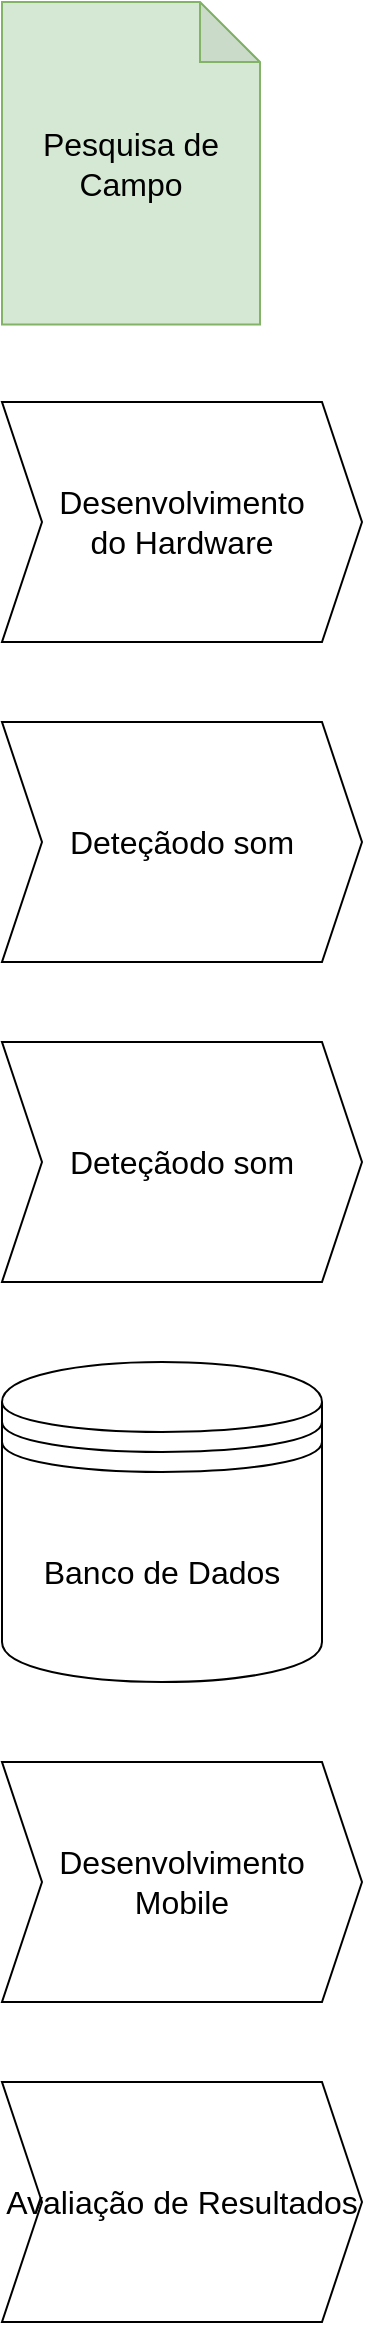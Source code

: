 <mxfile version="26.2.14">
  <diagram name="Página-1" id="rSu4PUZwyo72S_EhJZO-">
    <mxGraphModel dx="504" dy="1081" grid="1" gridSize="10" guides="1" tooltips="1" connect="1" arrows="1" fold="1" page="1" pageScale="1" pageWidth="827" pageHeight="1169" math="0" shadow="0">
      <root>
        <mxCell id="0" />
        <mxCell id="1" parent="0" />
        <mxCell id="hHr_FQHaSUbndE6EKDq0-1" value="&lt;font style=&quot;font-size: 16px;&quot;&gt;Pesquisa de Campo&lt;/font&gt;" style="shape=note;whiteSpace=wrap;html=1;backgroundOutline=1;darkOpacity=0.05;fillColor=#d5e8d4;strokeColor=#82b366;" vertex="1" parent="1">
          <mxGeometry x="40" y="40" width="129" height="161.25" as="geometry" />
        </mxCell>
        <mxCell id="hHr_FQHaSUbndE6EKDq0-2" value="&lt;font style=&quot;font-size: 16px;&quot;&gt;Desenvolvimento&lt;/font&gt;&lt;div&gt;&lt;font style=&quot;font-size: 16px;&quot;&gt;do Hardware&lt;/font&gt;&lt;/div&gt;" style="shape=step;perimeter=stepPerimeter;whiteSpace=wrap;html=1;fixedSize=1;" vertex="1" parent="1">
          <mxGeometry x="40" y="240" width="180" height="120" as="geometry" />
        </mxCell>
        <mxCell id="hHr_FQHaSUbndE6EKDq0-3" value="&lt;span style=&quot;font-size: 16px;&quot;&gt;Deteçãodo som&lt;/span&gt;" style="shape=step;perimeter=stepPerimeter;whiteSpace=wrap;html=1;fixedSize=1;" vertex="1" parent="1">
          <mxGeometry x="40" y="400" width="180" height="120" as="geometry" />
        </mxCell>
        <mxCell id="hHr_FQHaSUbndE6EKDq0-4" value="&lt;span style=&quot;font-size: 16px;&quot;&gt;Deteçãodo som&lt;/span&gt;" style="shape=step;perimeter=stepPerimeter;whiteSpace=wrap;html=1;fixedSize=1;" vertex="1" parent="1">
          <mxGeometry x="40" y="560" width="180" height="120" as="geometry" />
        </mxCell>
        <mxCell id="hHr_FQHaSUbndE6EKDq0-5" value="&lt;font style=&quot;font-size: 16px;&quot;&gt;Banco de Dados&lt;/font&gt;" style="shape=datastore;whiteSpace=wrap;html=1;" vertex="1" parent="1">
          <mxGeometry x="40" y="720" width="160" height="160" as="geometry" />
        </mxCell>
        <mxCell id="hHr_FQHaSUbndE6EKDq0-6" value="&lt;span style=&quot;font-size: 16px;&quot;&gt;Desenvolvimento&lt;/span&gt;&lt;div&gt;&lt;span style=&quot;font-size: 16px;&quot;&gt;Mobile&lt;/span&gt;&lt;/div&gt;" style="shape=step;perimeter=stepPerimeter;whiteSpace=wrap;html=1;fixedSize=1;" vertex="1" parent="1">
          <mxGeometry x="40" y="920" width="180" height="120" as="geometry" />
        </mxCell>
        <mxCell id="hHr_FQHaSUbndE6EKDq0-7" value="&lt;span style=&quot;font-size: 16px;&quot;&gt;Avaliação de Resultados&lt;/span&gt;" style="shape=step;perimeter=stepPerimeter;whiteSpace=wrap;html=1;fixedSize=1;" vertex="1" parent="1">
          <mxGeometry x="40" y="1080" width="180" height="120" as="geometry" />
        </mxCell>
      </root>
    </mxGraphModel>
  </diagram>
</mxfile>
